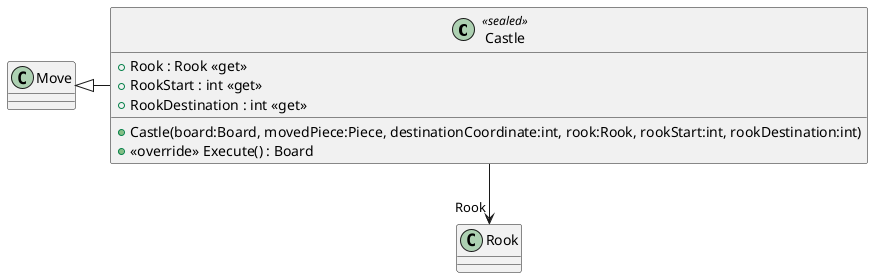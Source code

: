 @startuml
class Castle <<sealed>> {
    + Rook : Rook <<get>>
    + RookStart : int <<get>>
    + RookDestination : int <<get>>
    + Castle(board:Board, movedPiece:Piece, destinationCoordinate:int, rook:Rook, rookStart:int, rookDestination:int)
    + <<override>> Execute() : Board
}
Move <|- Castle
Castle --> "Rook" Rook
@enduml
